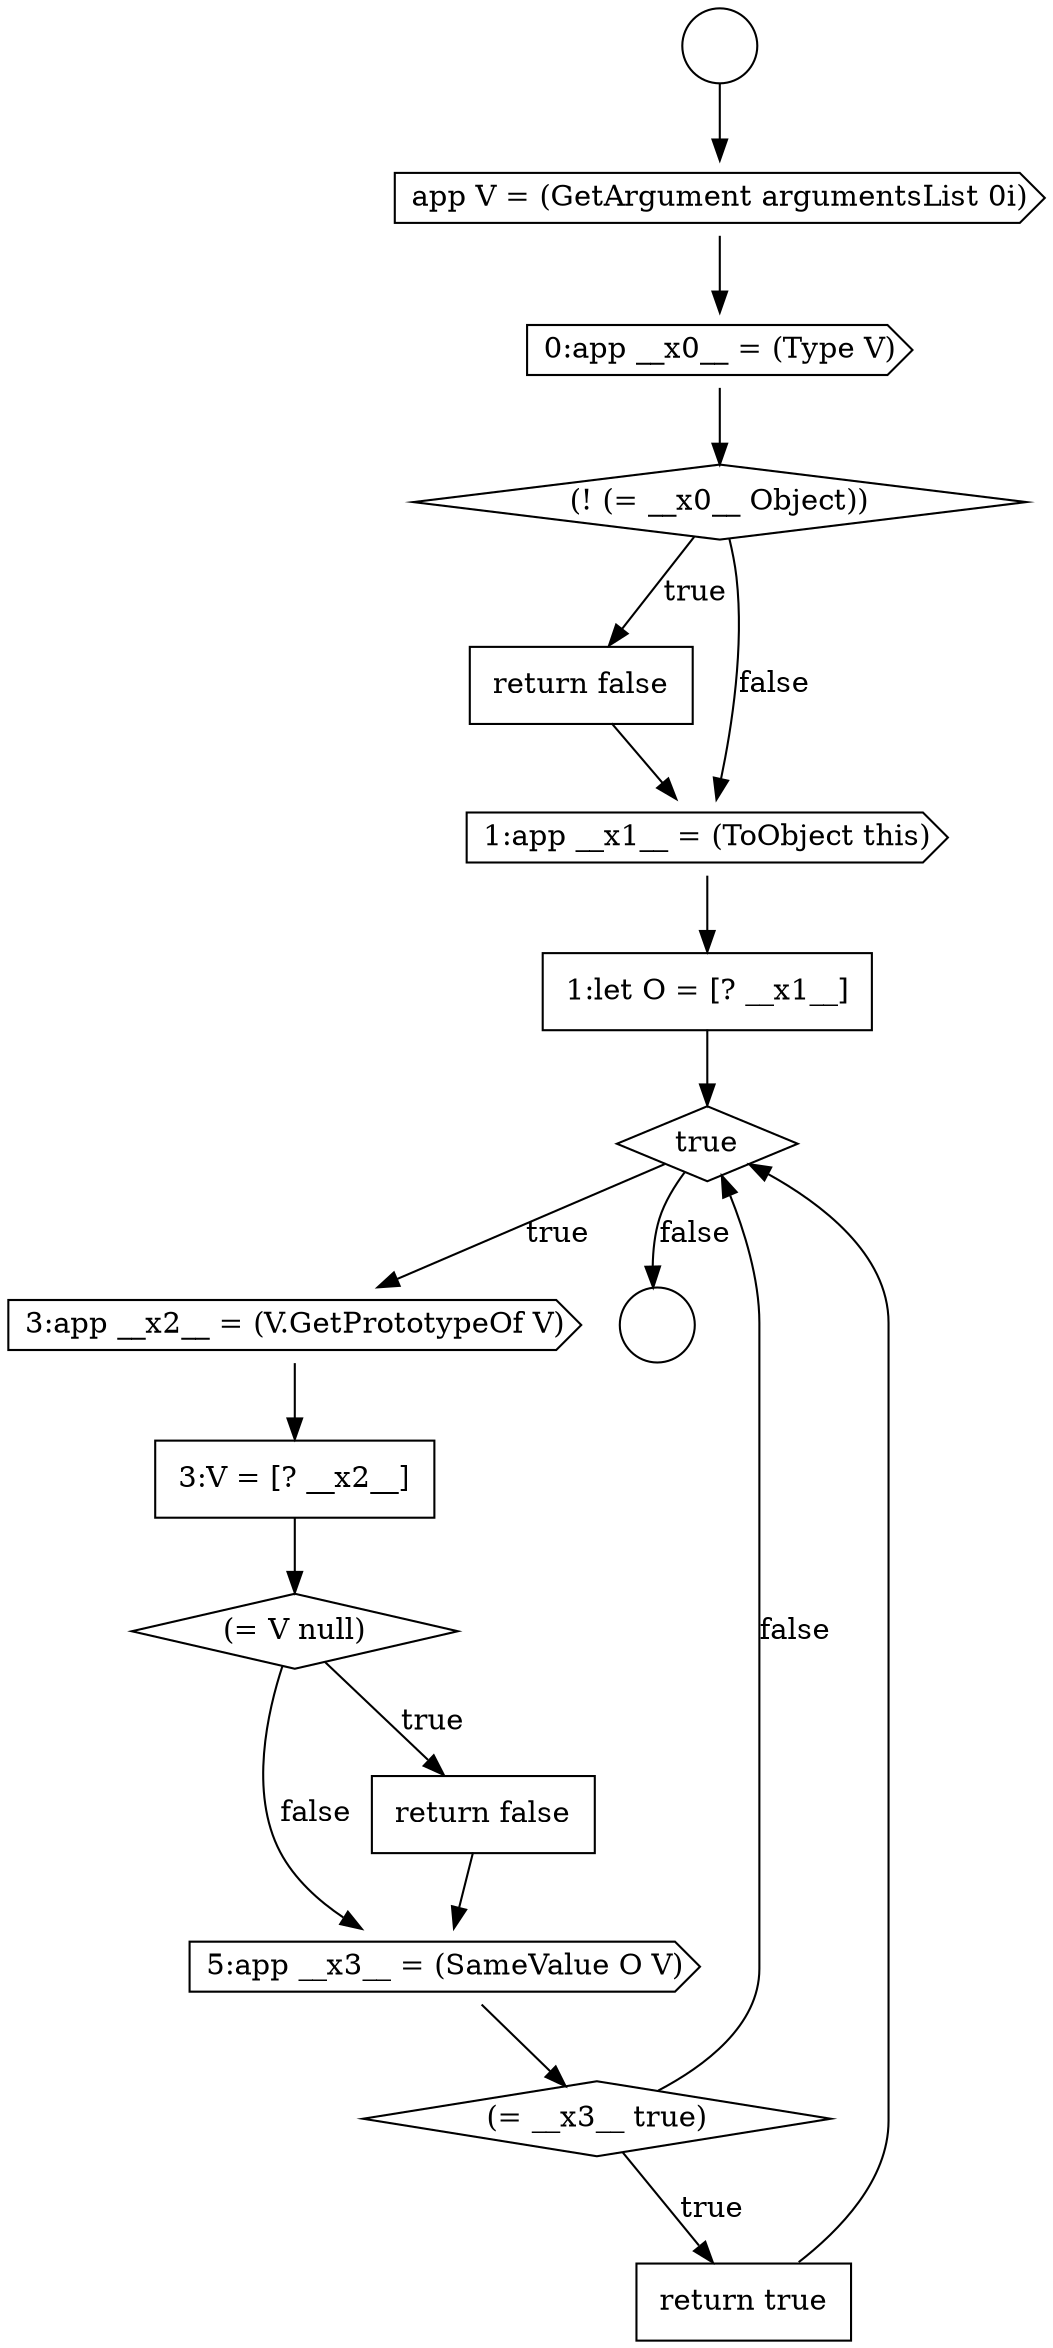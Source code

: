 digraph {
  node11527 [shape=diamond, label=<<font color="black">true</font>> color="black" fillcolor="white" style=filled]
  node11533 [shape=diamond, label=<<font color="black">(= __x3__ true)</font>> color="black" fillcolor="white" style=filled]
  node11523 [shape=diamond, label=<<font color="black">(! (= __x0__ Object))</font>> color="black" fillcolor="white" style=filled]
  node11528 [shape=cds, label=<<font color="black">3:app __x2__ = (V.GetPrototypeOf V)</font>> color="black" fillcolor="white" style=filled]
  node11520 [shape=circle label=" " color="black" fillcolor="white" style=filled]
  node11532 [shape=cds, label=<<font color="black">5:app __x3__ = (SameValue O V)</font>> color="black" fillcolor="white" style=filled]
  node11524 [shape=none, margin=0, label=<<font color="black">
    <table border="0" cellborder="1" cellspacing="0" cellpadding="10">
      <tr><td align="left">return false</td></tr>
    </table>
  </font>> color="black" fillcolor="white" style=filled]
  node11525 [shape=cds, label=<<font color="black">1:app __x1__ = (ToObject this)</font>> color="black" fillcolor="white" style=filled]
  node11531 [shape=none, margin=0, label=<<font color="black">
    <table border="0" cellborder="1" cellspacing="0" cellpadding="10">
      <tr><td align="left">return false</td></tr>
    </table>
  </font>> color="black" fillcolor="white" style=filled]
  node11530 [shape=diamond, label=<<font color="black">(= V null)</font>> color="black" fillcolor="white" style=filled]
  node11526 [shape=none, margin=0, label=<<font color="black">
    <table border="0" cellborder="1" cellspacing="0" cellpadding="10">
      <tr><td align="left">1:let O = [? __x1__]</td></tr>
    </table>
  </font>> color="black" fillcolor="white" style=filled]
  node11522 [shape=cds, label=<<font color="black">0:app __x0__ = (Type V)</font>> color="black" fillcolor="white" style=filled]
  node11519 [shape=circle label=" " color="black" fillcolor="white" style=filled]
  node11521 [shape=cds, label=<<font color="black">app V = (GetArgument argumentsList 0i)</font>> color="black" fillcolor="white" style=filled]
  node11534 [shape=none, margin=0, label=<<font color="black">
    <table border="0" cellborder="1" cellspacing="0" cellpadding="10">
      <tr><td align="left">return true</td></tr>
    </table>
  </font>> color="black" fillcolor="white" style=filled]
  node11529 [shape=none, margin=0, label=<<font color="black">
    <table border="0" cellborder="1" cellspacing="0" cellpadding="10">
      <tr><td align="left">3:V = [? __x2__]</td></tr>
    </table>
  </font>> color="black" fillcolor="white" style=filled]
  node11526 -> node11527 [ color="black"]
  node11524 -> node11525 [ color="black"]
  node11528 -> node11529 [ color="black"]
  node11519 -> node11521 [ color="black"]
  node11525 -> node11526 [ color="black"]
  node11532 -> node11533 [ color="black"]
  node11529 -> node11530 [ color="black"]
  node11533 -> node11534 [label=<<font color="black">true</font>> color="black"]
  node11533 -> node11527 [label=<<font color="black">false</font>> color="black"]
  node11521 -> node11522 [ color="black"]
  node11523 -> node11524 [label=<<font color="black">true</font>> color="black"]
  node11523 -> node11525 [label=<<font color="black">false</font>> color="black"]
  node11527 -> node11528 [label=<<font color="black">true</font>> color="black"]
  node11527 -> node11520 [label=<<font color="black">false</font>> color="black"]
  node11531 -> node11532 [ color="black"]
  node11522 -> node11523 [ color="black"]
  node11534 -> node11527 [ color="black"]
  node11530 -> node11531 [label=<<font color="black">true</font>> color="black"]
  node11530 -> node11532 [label=<<font color="black">false</font>> color="black"]
}
